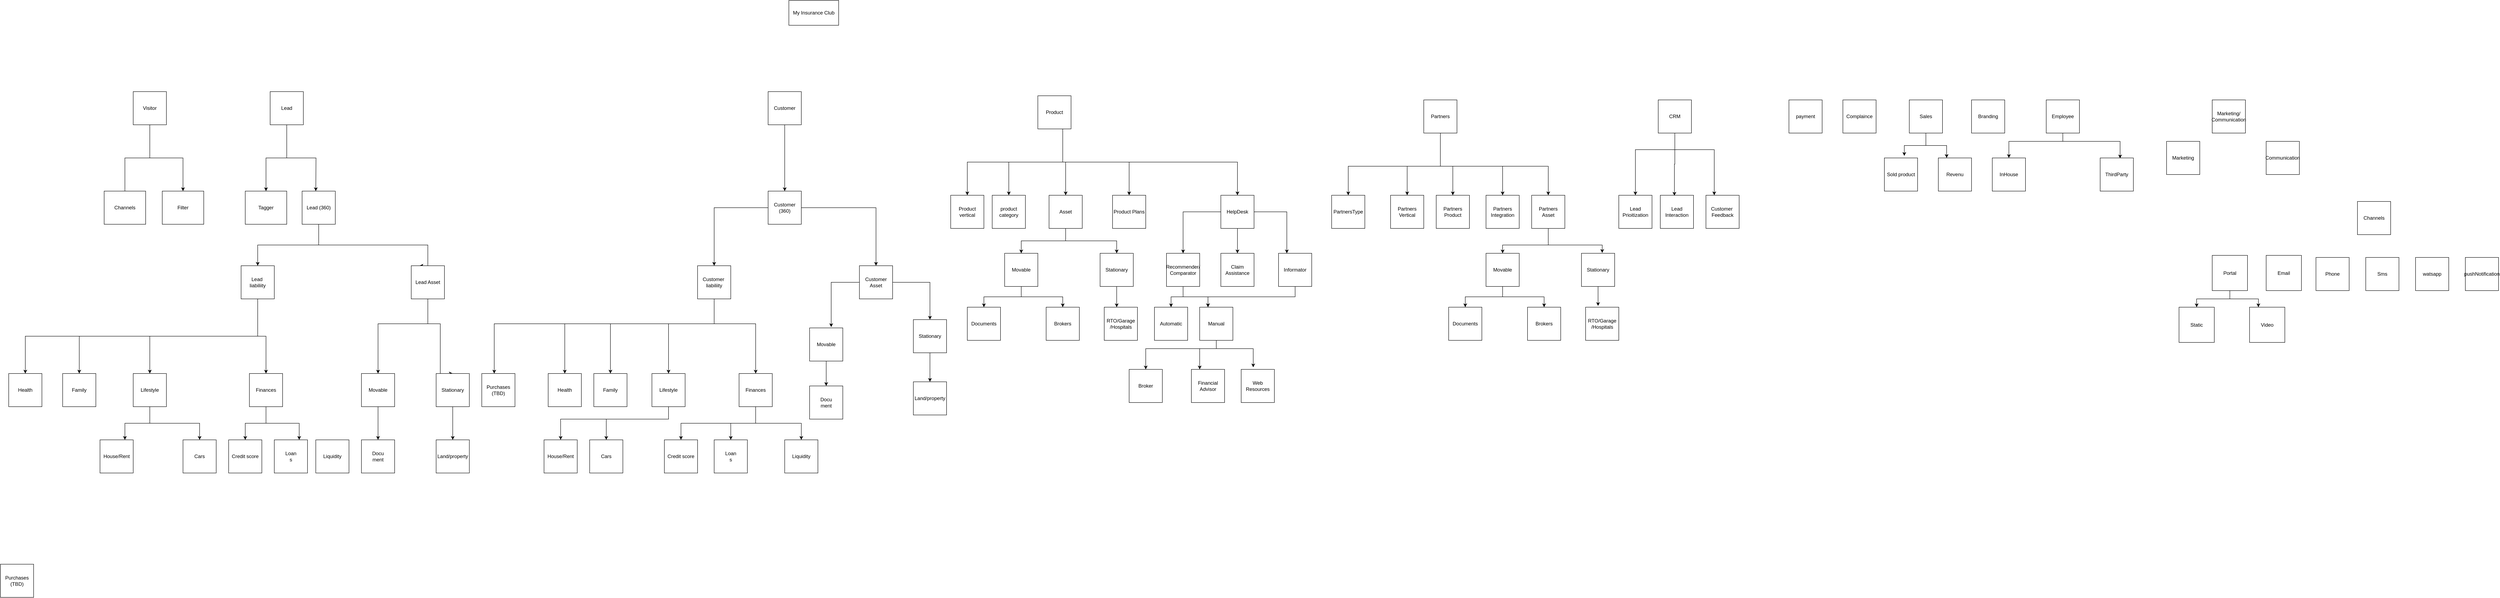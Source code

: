 <mxfile version="14.9.2" type="github">
  <diagram id="mZdlwU7jlDLjAiMPSqdT" name="Page-1">
    <mxGraphModel dx="2840" dy="614" grid="1" gridSize="10" guides="1" tooltips="1" connect="1" arrows="1" fold="1" page="1" pageScale="1" pageWidth="827" pageHeight="1169" math="0" shadow="0">
      <root>
        <mxCell id="0" />
        <mxCell id="1" parent="0" />
        <mxCell id="q9cqNyUcdMTlX4wkFxrB-41" style="edgeStyle=orthogonalEdgeStyle;rounded=0;orthogonalLoop=1;jettySize=auto;html=1;" edge="1" parent="1">
          <mxGeometry relative="1" as="geometry">
            <mxPoint x="-780" y="390" as="sourcePoint" />
            <mxPoint x="-840" y="500" as="targetPoint" />
            <Array as="points">
              <mxPoint x="-780" y="400" />
              <mxPoint x="-840" y="400" />
            </Array>
          </mxGeometry>
        </mxCell>
        <mxCell id="q9cqNyUcdMTlX4wkFxrB-42" style="edgeStyle=orthogonalEdgeStyle;rounded=0;orthogonalLoop=1;jettySize=auto;html=1;exitX=0.5;exitY=1;exitDx=0;exitDy=0;" edge="1" parent="1" source="q9cqNyUcdMTlX4wkFxrB-11" target="q9cqNyUcdMTlX4wkFxrB-38">
          <mxGeometry relative="1" as="geometry" />
        </mxCell>
        <mxCell id="q9cqNyUcdMTlX4wkFxrB-11" value="Visitor" style="rounded=0;whiteSpace=wrap;html=1;" vertex="1" parent="1">
          <mxGeometry x="-820" y="240" width="80" height="80" as="geometry" />
        </mxCell>
        <mxCell id="q9cqNyUcdMTlX4wkFxrB-70" style="edgeStyle=orthogonalEdgeStyle;rounded=0;orthogonalLoop=1;jettySize=auto;html=1;exitX=0.5;exitY=1;exitDx=0;exitDy=0;" edge="1" parent="1" source="q9cqNyUcdMTlX4wkFxrB-13" target="q9cqNyUcdMTlX4wkFxrB-49">
          <mxGeometry relative="1" as="geometry" />
        </mxCell>
        <mxCell id="q9cqNyUcdMTlX4wkFxrB-13" value="Customer" style="whiteSpace=wrap;html=1;aspect=fixed;" vertex="1" parent="1">
          <mxGeometry x="710" y="240" width="80" height="80" as="geometry" />
        </mxCell>
        <mxCell id="q9cqNyUcdMTlX4wkFxrB-14" value="My Insurance Club" style="rounded=0;whiteSpace=wrap;html=1;" vertex="1" parent="1">
          <mxGeometry x="760" y="20" width="120" height="60" as="geometry" />
        </mxCell>
        <mxCell id="q9cqNyUcdMTlX4wkFxrB-62" style="edgeStyle=orthogonalEdgeStyle;rounded=0;orthogonalLoop=1;jettySize=auto;html=1;exitX=0.75;exitY=1;exitDx=0;exitDy=0;" edge="1" parent="1" source="q9cqNyUcdMTlX4wkFxrB-16" target="q9cqNyUcdMTlX4wkFxrB-53">
          <mxGeometry relative="1" as="geometry" />
        </mxCell>
        <mxCell id="q9cqNyUcdMTlX4wkFxrB-63" style="edgeStyle=orthogonalEdgeStyle;rounded=0;orthogonalLoop=1;jettySize=auto;html=1;exitX=0.75;exitY=1;exitDx=0;exitDy=0;" edge="1" parent="1" source="q9cqNyUcdMTlX4wkFxrB-16" target="q9cqNyUcdMTlX4wkFxrB-54">
          <mxGeometry relative="1" as="geometry" />
        </mxCell>
        <mxCell id="q9cqNyUcdMTlX4wkFxrB-64" style="edgeStyle=orthogonalEdgeStyle;rounded=0;orthogonalLoop=1;jettySize=auto;html=1;exitX=0.75;exitY=1;exitDx=0;exitDy=0;" edge="1" parent="1" source="q9cqNyUcdMTlX4wkFxrB-16" target="q9cqNyUcdMTlX4wkFxrB-55">
          <mxGeometry relative="1" as="geometry">
            <Array as="points">
              <mxPoint x="1420" y="410" />
              <mxPoint x="1427" y="410" />
            </Array>
          </mxGeometry>
        </mxCell>
        <mxCell id="q9cqNyUcdMTlX4wkFxrB-65" style="edgeStyle=orthogonalEdgeStyle;rounded=0;orthogonalLoop=1;jettySize=auto;html=1;exitX=0.75;exitY=1;exitDx=0;exitDy=0;" edge="1" parent="1" source="q9cqNyUcdMTlX4wkFxrB-16" target="q9cqNyUcdMTlX4wkFxrB-61">
          <mxGeometry relative="1" as="geometry">
            <Array as="points">
              <mxPoint x="1420" y="410" />
              <mxPoint x="1580" y="410" />
            </Array>
          </mxGeometry>
        </mxCell>
        <mxCell id="q9cqNyUcdMTlX4wkFxrB-92" style="edgeStyle=orthogonalEdgeStyle;rounded=0;orthogonalLoop=1;jettySize=auto;html=1;" edge="1" parent="1" source="q9cqNyUcdMTlX4wkFxrB-16" target="q9cqNyUcdMTlX4wkFxrB-75">
          <mxGeometry relative="1" as="geometry">
            <Array as="points">
              <mxPoint x="1420" y="410" />
              <mxPoint x="1841" y="410" />
            </Array>
          </mxGeometry>
        </mxCell>
        <mxCell id="q9cqNyUcdMTlX4wkFxrB-16" value="Product" style="whiteSpace=wrap;html=1;aspect=fixed;" vertex="1" parent="1">
          <mxGeometry x="1360" y="250" width="80" height="80" as="geometry" />
        </mxCell>
        <mxCell id="q9cqNyUcdMTlX4wkFxrB-199" style="edgeStyle=orthogonalEdgeStyle;rounded=0;orthogonalLoop=1;jettySize=auto;html=1;" edge="1" parent="1" source="q9cqNyUcdMTlX4wkFxrB-17" target="q9cqNyUcdMTlX4wkFxrB-178">
          <mxGeometry relative="1" as="geometry">
            <Array as="points">
              <mxPoint x="2330" y="420" />
              <mxPoint x="2108" y="420" />
            </Array>
          </mxGeometry>
        </mxCell>
        <mxCell id="q9cqNyUcdMTlX4wkFxrB-200" style="edgeStyle=orthogonalEdgeStyle;rounded=0;orthogonalLoop=1;jettySize=auto;html=1;entryX=0.5;entryY=0;entryDx=0;entryDy=0;" edge="1" parent="1" source="q9cqNyUcdMTlX4wkFxrB-17" target="q9cqNyUcdMTlX4wkFxrB-179">
          <mxGeometry relative="1" as="geometry">
            <Array as="points">
              <mxPoint x="2330" y="420" />
              <mxPoint x="2250" y="420" />
            </Array>
          </mxGeometry>
        </mxCell>
        <mxCell id="q9cqNyUcdMTlX4wkFxrB-201" style="edgeStyle=orthogonalEdgeStyle;rounded=0;orthogonalLoop=1;jettySize=auto;html=1;" edge="1" parent="1" source="q9cqNyUcdMTlX4wkFxrB-17" target="q9cqNyUcdMTlX4wkFxrB-180">
          <mxGeometry relative="1" as="geometry">
            <Array as="points">
              <mxPoint x="2330" y="420" />
              <mxPoint x="2360" y="420" />
            </Array>
          </mxGeometry>
        </mxCell>
        <mxCell id="q9cqNyUcdMTlX4wkFxrB-202" style="edgeStyle=orthogonalEdgeStyle;rounded=0;orthogonalLoop=1;jettySize=auto;html=1;" edge="1" parent="1" source="q9cqNyUcdMTlX4wkFxrB-17" target="q9cqNyUcdMTlX4wkFxrB-181">
          <mxGeometry relative="1" as="geometry">
            <Array as="points">
              <mxPoint x="2330" y="420" />
              <mxPoint x="2480" y="420" />
            </Array>
          </mxGeometry>
        </mxCell>
        <mxCell id="q9cqNyUcdMTlX4wkFxrB-203" style="edgeStyle=orthogonalEdgeStyle;rounded=0;orthogonalLoop=1;jettySize=auto;html=1;" edge="1" parent="1" source="q9cqNyUcdMTlX4wkFxrB-17" target="q9cqNyUcdMTlX4wkFxrB-182">
          <mxGeometry relative="1" as="geometry">
            <Array as="points">
              <mxPoint x="2330" y="420" />
              <mxPoint x="2590" y="420" />
            </Array>
          </mxGeometry>
        </mxCell>
        <mxCell id="q9cqNyUcdMTlX4wkFxrB-17" value="Partners" style="whiteSpace=wrap;html=1;aspect=fixed;" vertex="1" parent="1">
          <mxGeometry x="2290" y="260" width="80" height="80" as="geometry" />
        </mxCell>
        <mxCell id="q9cqNyUcdMTlX4wkFxrB-68" style="edgeStyle=orthogonalEdgeStyle;rounded=0;orthogonalLoop=1;jettySize=auto;html=1;exitX=0.5;exitY=1;exitDx=0;exitDy=0;entryX=0.5;entryY=0;entryDx=0;entryDy=0;" edge="1" parent="1" source="q9cqNyUcdMTlX4wkFxrB-18" target="q9cqNyUcdMTlX4wkFxrB-43">
          <mxGeometry relative="1" as="geometry" />
        </mxCell>
        <mxCell id="q9cqNyUcdMTlX4wkFxrB-69" style="edgeStyle=orthogonalEdgeStyle;rounded=0;orthogonalLoop=1;jettySize=auto;html=1;exitX=0.5;exitY=1;exitDx=0;exitDy=0;" edge="1" parent="1" source="q9cqNyUcdMTlX4wkFxrB-18">
          <mxGeometry relative="1" as="geometry">
            <mxPoint x="-380" y="480" as="targetPoint" />
          </mxGeometry>
        </mxCell>
        <mxCell id="q9cqNyUcdMTlX4wkFxrB-18" value="Lead" style="whiteSpace=wrap;html=1;aspect=fixed;" vertex="1" parent="1">
          <mxGeometry x="-490" y="240" width="80" height="80" as="geometry" />
        </mxCell>
        <mxCell id="q9cqNyUcdMTlX4wkFxrB-208" style="edgeStyle=orthogonalEdgeStyle;rounded=0;orthogonalLoop=1;jettySize=auto;html=1;" edge="1" parent="1" source="q9cqNyUcdMTlX4wkFxrB-30" target="q9cqNyUcdMTlX4wkFxrB-205">
          <mxGeometry relative="1" as="geometry">
            <Array as="points">
              <mxPoint x="2895" y="380" />
              <mxPoint x="2800" y="380" />
            </Array>
          </mxGeometry>
        </mxCell>
        <mxCell id="q9cqNyUcdMTlX4wkFxrB-210" style="edgeStyle=orthogonalEdgeStyle;rounded=0;orthogonalLoop=1;jettySize=auto;html=1;exitX=0.5;exitY=1;exitDx=0;exitDy=0;entryX=0.425;entryY=0.013;entryDx=0;entryDy=0;entryPerimeter=0;" edge="1" parent="1" source="q9cqNyUcdMTlX4wkFxrB-30" target="q9cqNyUcdMTlX4wkFxrB-206">
          <mxGeometry relative="1" as="geometry" />
        </mxCell>
        <mxCell id="q9cqNyUcdMTlX4wkFxrB-211" style="edgeStyle=orthogonalEdgeStyle;rounded=0;orthogonalLoop=1;jettySize=auto;html=1;entryX=0.25;entryY=0;entryDx=0;entryDy=0;" edge="1" parent="1" source="q9cqNyUcdMTlX4wkFxrB-30" target="q9cqNyUcdMTlX4wkFxrB-207">
          <mxGeometry relative="1" as="geometry">
            <Array as="points">
              <mxPoint x="2895" y="380" />
              <mxPoint x="2990" y="380" />
            </Array>
          </mxGeometry>
        </mxCell>
        <mxCell id="q9cqNyUcdMTlX4wkFxrB-30" value="CRM" style="whiteSpace=wrap;html=1;aspect=fixed;" vertex="1" parent="1">
          <mxGeometry x="2855" y="260" width="80" height="80" as="geometry" />
        </mxCell>
        <mxCell id="q9cqNyUcdMTlX4wkFxrB-34" value="payment" style="whiteSpace=wrap;html=1;aspect=fixed;" vertex="1" parent="1">
          <mxGeometry x="3170" y="260" width="80" height="80" as="geometry" />
        </mxCell>
        <mxCell id="q9cqNyUcdMTlX4wkFxrB-36" value="Channels" style="rounded=0;whiteSpace=wrap;html=1;" vertex="1" parent="1">
          <mxGeometry x="-890" y="480" width="100" height="80" as="geometry" />
        </mxCell>
        <mxCell id="q9cqNyUcdMTlX4wkFxrB-38" value="Filter" style="rounded=0;whiteSpace=wrap;html=1;" vertex="1" parent="1">
          <mxGeometry x="-750" y="480" width="100" height="80" as="geometry" />
        </mxCell>
        <mxCell id="q9cqNyUcdMTlX4wkFxrB-43" value="Tagger" style="rounded=0;whiteSpace=wrap;html=1;" vertex="1" parent="1">
          <mxGeometry x="-550" y="480" width="100" height="80" as="geometry" />
        </mxCell>
        <mxCell id="q9cqNyUcdMTlX4wkFxrB-97" style="edgeStyle=orthogonalEdgeStyle;rounded=0;orthogonalLoop=1;jettySize=auto;html=1;" edge="1" parent="1" source="q9cqNyUcdMTlX4wkFxrB-49" target="q9cqNyUcdMTlX4wkFxrB-94">
          <mxGeometry relative="1" as="geometry" />
        </mxCell>
        <mxCell id="q9cqNyUcdMTlX4wkFxrB-125" style="edgeStyle=orthogonalEdgeStyle;rounded=0;orthogonalLoop=1;jettySize=auto;html=1;" edge="1" parent="1" source="q9cqNyUcdMTlX4wkFxrB-49" target="q9cqNyUcdMTlX4wkFxrB-95">
          <mxGeometry relative="1" as="geometry" />
        </mxCell>
        <mxCell id="q9cqNyUcdMTlX4wkFxrB-49" value="Customer (360)" style="whiteSpace=wrap;html=1;aspect=fixed;" vertex="1" parent="1">
          <mxGeometry x="710" y="480" width="80" height="80" as="geometry" />
        </mxCell>
        <mxCell id="q9cqNyUcdMTlX4wkFxrB-219" style="edgeStyle=orthogonalEdgeStyle;rounded=0;orthogonalLoop=1;jettySize=auto;html=1;entryX=0.6;entryY=-0.062;entryDx=0;entryDy=0;entryPerimeter=0;" edge="1" parent="1" source="q9cqNyUcdMTlX4wkFxrB-52" target="q9cqNyUcdMTlX4wkFxrB-217">
          <mxGeometry relative="1" as="geometry" />
        </mxCell>
        <mxCell id="q9cqNyUcdMTlX4wkFxrB-220" style="edgeStyle=orthogonalEdgeStyle;rounded=0;orthogonalLoop=1;jettySize=auto;html=1;entryX=0.25;entryY=0;entryDx=0;entryDy=0;" edge="1" parent="1" source="q9cqNyUcdMTlX4wkFxrB-52" target="q9cqNyUcdMTlX4wkFxrB-218">
          <mxGeometry relative="1" as="geometry" />
        </mxCell>
        <mxCell id="q9cqNyUcdMTlX4wkFxrB-52" value="Sales" style="whiteSpace=wrap;html=1;aspect=fixed;" vertex="1" parent="1">
          <mxGeometry x="3460" y="260" width="80" height="80" as="geometry" />
        </mxCell>
        <mxCell id="q9cqNyUcdMTlX4wkFxrB-53" value="Product vertical" style="whiteSpace=wrap;html=1;aspect=fixed;" vertex="1" parent="1">
          <mxGeometry x="1150" y="490" width="80" height="80" as="geometry" />
        </mxCell>
        <mxCell id="q9cqNyUcdMTlX4wkFxrB-54" value="product category" style="whiteSpace=wrap;html=1;aspect=fixed;" vertex="1" parent="1">
          <mxGeometry x="1250" y="490" width="80" height="80" as="geometry" />
        </mxCell>
        <mxCell id="q9cqNyUcdMTlX4wkFxrB-66" style="edgeStyle=orthogonalEdgeStyle;rounded=0;orthogonalLoop=1;jettySize=auto;html=1;exitX=0.5;exitY=1;exitDx=0;exitDy=0;" edge="1" parent="1" source="q9cqNyUcdMTlX4wkFxrB-55" target="q9cqNyUcdMTlX4wkFxrB-56">
          <mxGeometry relative="1" as="geometry" />
        </mxCell>
        <mxCell id="q9cqNyUcdMTlX4wkFxrB-67" style="edgeStyle=orthogonalEdgeStyle;rounded=0;orthogonalLoop=1;jettySize=auto;html=1;exitX=0.5;exitY=1;exitDx=0;exitDy=0;entryX=0.5;entryY=0;entryDx=0;entryDy=0;" edge="1" parent="1" source="q9cqNyUcdMTlX4wkFxrB-55" target="q9cqNyUcdMTlX4wkFxrB-57">
          <mxGeometry relative="1" as="geometry" />
        </mxCell>
        <mxCell id="q9cqNyUcdMTlX4wkFxrB-55" value="Asset" style="whiteSpace=wrap;html=1;aspect=fixed;" vertex="1" parent="1">
          <mxGeometry x="1387" y="490" width="80" height="80" as="geometry" />
        </mxCell>
        <mxCell id="q9cqNyUcdMTlX4wkFxrB-71" style="edgeStyle=orthogonalEdgeStyle;rounded=0;orthogonalLoop=1;jettySize=auto;html=1;exitX=0.5;exitY=1;exitDx=0;exitDy=0;entryX=0.5;entryY=0;entryDx=0;entryDy=0;" edge="1" parent="1" source="q9cqNyUcdMTlX4wkFxrB-56" target="q9cqNyUcdMTlX4wkFxrB-58">
          <mxGeometry relative="1" as="geometry" />
        </mxCell>
        <mxCell id="q9cqNyUcdMTlX4wkFxrB-72" style="edgeStyle=orthogonalEdgeStyle;rounded=0;orthogonalLoop=1;jettySize=auto;html=1;exitX=0.5;exitY=1;exitDx=0;exitDy=0;entryX=0.5;entryY=0;entryDx=0;entryDy=0;" edge="1" parent="1" source="q9cqNyUcdMTlX4wkFxrB-56" target="q9cqNyUcdMTlX4wkFxrB-59">
          <mxGeometry relative="1" as="geometry" />
        </mxCell>
        <mxCell id="q9cqNyUcdMTlX4wkFxrB-56" value="Movable" style="whiteSpace=wrap;html=1;aspect=fixed;" vertex="1" parent="1">
          <mxGeometry x="1280" y="630" width="80" height="80" as="geometry" />
        </mxCell>
        <mxCell id="q9cqNyUcdMTlX4wkFxrB-74" style="edgeStyle=orthogonalEdgeStyle;rounded=0;orthogonalLoop=1;jettySize=auto;html=1;exitX=0.5;exitY=1;exitDx=0;exitDy=0;entryX=0.375;entryY=0;entryDx=0;entryDy=0;entryPerimeter=0;" edge="1" parent="1" source="q9cqNyUcdMTlX4wkFxrB-57" target="q9cqNyUcdMTlX4wkFxrB-60">
          <mxGeometry relative="1" as="geometry" />
        </mxCell>
        <mxCell id="q9cqNyUcdMTlX4wkFxrB-57" value="Stationary" style="whiteSpace=wrap;html=1;aspect=fixed;" vertex="1" parent="1">
          <mxGeometry x="1510" y="630" width="80" height="80" as="geometry" />
        </mxCell>
        <mxCell id="q9cqNyUcdMTlX4wkFxrB-58" value="Documents" style="whiteSpace=wrap;html=1;aspect=fixed;" vertex="1" parent="1">
          <mxGeometry x="1190" y="760" width="80" height="80" as="geometry" />
        </mxCell>
        <mxCell id="q9cqNyUcdMTlX4wkFxrB-59" value="Brokers" style="whiteSpace=wrap;html=1;aspect=fixed;" vertex="1" parent="1">
          <mxGeometry x="1380" y="760" width="80" height="80" as="geometry" />
        </mxCell>
        <mxCell id="q9cqNyUcdMTlX4wkFxrB-60" value="RTO/Garage&lt;br&gt;/Hospitals" style="whiteSpace=wrap;html=1;aspect=fixed;" vertex="1" parent="1">
          <mxGeometry x="1520" y="760" width="80" height="80" as="geometry" />
        </mxCell>
        <mxCell id="q9cqNyUcdMTlX4wkFxrB-61" value="Product Plans" style="whiteSpace=wrap;html=1;aspect=fixed;" vertex="1" parent="1">
          <mxGeometry x="1540" y="490" width="80" height="80" as="geometry" />
        </mxCell>
        <mxCell id="q9cqNyUcdMTlX4wkFxrB-89" style="edgeStyle=orthogonalEdgeStyle;rounded=0;orthogonalLoop=1;jettySize=auto;html=1;" edge="1" parent="1" source="q9cqNyUcdMTlX4wkFxrB-75" target="q9cqNyUcdMTlX4wkFxrB-77">
          <mxGeometry relative="1" as="geometry" />
        </mxCell>
        <mxCell id="q9cqNyUcdMTlX4wkFxrB-90" style="edgeStyle=orthogonalEdgeStyle;rounded=0;orthogonalLoop=1;jettySize=auto;html=1;entryX=0.5;entryY=0;entryDx=0;entryDy=0;" edge="1" parent="1" source="q9cqNyUcdMTlX4wkFxrB-75" target="q9cqNyUcdMTlX4wkFxrB-76">
          <mxGeometry relative="1" as="geometry" />
        </mxCell>
        <mxCell id="q9cqNyUcdMTlX4wkFxrB-91" style="edgeStyle=orthogonalEdgeStyle;rounded=0;orthogonalLoop=1;jettySize=auto;html=1;entryX=0.25;entryY=0;entryDx=0;entryDy=0;" edge="1" parent="1" source="q9cqNyUcdMTlX4wkFxrB-75" target="q9cqNyUcdMTlX4wkFxrB-80">
          <mxGeometry relative="1" as="geometry" />
        </mxCell>
        <mxCell id="q9cqNyUcdMTlX4wkFxrB-75" value="HelpDesk" style="whiteSpace=wrap;html=1;aspect=fixed;" vertex="1" parent="1">
          <mxGeometry x="1801" y="490" width="80" height="80" as="geometry" />
        </mxCell>
        <mxCell id="q9cqNyUcdMTlX4wkFxrB-81" style="edgeStyle=orthogonalEdgeStyle;rounded=0;orthogonalLoop=1;jettySize=auto;html=1;exitX=0.5;exitY=1;exitDx=0;exitDy=0;entryX=0.5;entryY=0;entryDx=0;entryDy=0;" edge="1" parent="1" source="q9cqNyUcdMTlX4wkFxrB-76" target="q9cqNyUcdMTlX4wkFxrB-78">
          <mxGeometry relative="1" as="geometry" />
        </mxCell>
        <mxCell id="q9cqNyUcdMTlX4wkFxrB-82" style="edgeStyle=orthogonalEdgeStyle;rounded=0;orthogonalLoop=1;jettySize=auto;html=1;exitX=0.5;exitY=1;exitDx=0;exitDy=0;entryX=0.25;entryY=0;entryDx=0;entryDy=0;" edge="1" parent="1" source="q9cqNyUcdMTlX4wkFxrB-76" target="q9cqNyUcdMTlX4wkFxrB-79">
          <mxGeometry relative="1" as="geometry" />
        </mxCell>
        <mxCell id="q9cqNyUcdMTlX4wkFxrB-76" value="Recommender/&lt;br&gt;Comparator" style="whiteSpace=wrap;html=1;aspect=fixed;" vertex="1" parent="1">
          <mxGeometry x="1670" y="630" width="80" height="80" as="geometry" />
        </mxCell>
        <mxCell id="q9cqNyUcdMTlX4wkFxrB-77" value="Claim Assistance" style="whiteSpace=wrap;html=1;aspect=fixed;" vertex="1" parent="1">
          <mxGeometry x="1801" y="630" width="80" height="80" as="geometry" />
        </mxCell>
        <mxCell id="q9cqNyUcdMTlX4wkFxrB-78" value="Automatic" style="whiteSpace=wrap;html=1;aspect=fixed;" vertex="1" parent="1">
          <mxGeometry x="1641" y="760" width="80" height="80" as="geometry" />
        </mxCell>
        <mxCell id="q9cqNyUcdMTlX4wkFxrB-86" style="edgeStyle=orthogonalEdgeStyle;rounded=0;orthogonalLoop=1;jettySize=auto;html=1;exitX=0.5;exitY=1;exitDx=0;exitDy=0;entryX=0.5;entryY=0;entryDx=0;entryDy=0;" edge="1" parent="1" source="q9cqNyUcdMTlX4wkFxrB-79" target="q9cqNyUcdMTlX4wkFxrB-83">
          <mxGeometry relative="1" as="geometry">
            <Array as="points">
              <mxPoint x="1790" y="860" />
              <mxPoint x="1620" y="860" />
            </Array>
          </mxGeometry>
        </mxCell>
        <mxCell id="q9cqNyUcdMTlX4wkFxrB-87" style="edgeStyle=orthogonalEdgeStyle;rounded=0;orthogonalLoop=1;jettySize=auto;html=1;exitX=0.5;exitY=1;exitDx=0;exitDy=0;entryX=0.25;entryY=0;entryDx=0;entryDy=0;" edge="1" parent="1" source="q9cqNyUcdMTlX4wkFxrB-79" target="q9cqNyUcdMTlX4wkFxrB-84">
          <mxGeometry relative="1" as="geometry">
            <Array as="points">
              <mxPoint x="1790" y="860" />
              <mxPoint x="1750" y="860" />
            </Array>
          </mxGeometry>
        </mxCell>
        <mxCell id="q9cqNyUcdMTlX4wkFxrB-93" style="edgeStyle=orthogonalEdgeStyle;rounded=0;orthogonalLoop=1;jettySize=auto;html=1;entryX=0.363;entryY=-0.062;entryDx=0;entryDy=0;entryPerimeter=0;" edge="1" parent="1" source="q9cqNyUcdMTlX4wkFxrB-79" target="q9cqNyUcdMTlX4wkFxrB-85">
          <mxGeometry relative="1" as="geometry">
            <Array as="points">
              <mxPoint x="1790" y="860" />
              <mxPoint x="1879" y="860" />
            </Array>
          </mxGeometry>
        </mxCell>
        <mxCell id="q9cqNyUcdMTlX4wkFxrB-79" value="Manual" style="whiteSpace=wrap;html=1;aspect=fixed;" vertex="1" parent="1">
          <mxGeometry x="1750" y="760" width="80" height="80" as="geometry" />
        </mxCell>
        <mxCell id="q9cqNyUcdMTlX4wkFxrB-88" style="edgeStyle=orthogonalEdgeStyle;rounded=0;orthogonalLoop=1;jettySize=auto;html=1;exitX=0.5;exitY=1;exitDx=0;exitDy=0;entryX=0.25;entryY=0;entryDx=0;entryDy=0;" edge="1" parent="1" source="q9cqNyUcdMTlX4wkFxrB-80" target="q9cqNyUcdMTlX4wkFxrB-79">
          <mxGeometry relative="1" as="geometry" />
        </mxCell>
        <mxCell id="q9cqNyUcdMTlX4wkFxrB-80" value="Informator" style="whiteSpace=wrap;html=1;aspect=fixed;" vertex="1" parent="1">
          <mxGeometry x="1940" y="630" width="80" height="80" as="geometry" />
        </mxCell>
        <mxCell id="q9cqNyUcdMTlX4wkFxrB-83" value="Broker" style="whiteSpace=wrap;html=1;aspect=fixed;" vertex="1" parent="1">
          <mxGeometry x="1580" y="910" width="80" height="80" as="geometry" />
        </mxCell>
        <mxCell id="q9cqNyUcdMTlX4wkFxrB-84" value="Financial Advisor" style="whiteSpace=wrap;html=1;aspect=fixed;" vertex="1" parent="1">
          <mxGeometry x="1730" y="910" width="80" height="80" as="geometry" />
        </mxCell>
        <mxCell id="q9cqNyUcdMTlX4wkFxrB-85" value="Web Resources" style="whiteSpace=wrap;html=1;aspect=fixed;" vertex="1" parent="1">
          <mxGeometry x="1850" y="910" width="80" height="80" as="geometry" />
        </mxCell>
        <mxCell id="q9cqNyUcdMTlX4wkFxrB-110" style="edgeStyle=orthogonalEdgeStyle;rounded=0;orthogonalLoop=1;jettySize=auto;html=1;" edge="1" parent="1" source="q9cqNyUcdMTlX4wkFxrB-94" target="q9cqNyUcdMTlX4wkFxrB-109">
          <mxGeometry relative="1" as="geometry">
            <Array as="points">
              <mxPoint x="580" y="800" />
              <mxPoint x="220" y="800" />
              <mxPoint x="220" y="960" />
            </Array>
          </mxGeometry>
        </mxCell>
        <mxCell id="q9cqNyUcdMTlX4wkFxrB-111" style="edgeStyle=orthogonalEdgeStyle;rounded=0;orthogonalLoop=1;jettySize=auto;html=1;entryX=0.5;entryY=0;entryDx=0;entryDy=0;" edge="1" parent="1" source="q9cqNyUcdMTlX4wkFxrB-94" target="q9cqNyUcdMTlX4wkFxrB-105">
          <mxGeometry relative="1" as="geometry">
            <Array as="points">
              <mxPoint x="580" y="800" />
              <mxPoint x="330" y="800" />
            </Array>
          </mxGeometry>
        </mxCell>
        <mxCell id="q9cqNyUcdMTlX4wkFxrB-112" style="edgeStyle=orthogonalEdgeStyle;rounded=0;orthogonalLoop=1;jettySize=auto;html=1;entryX=0.5;entryY=0;entryDx=0;entryDy=0;" edge="1" parent="1" source="q9cqNyUcdMTlX4wkFxrB-94" target="q9cqNyUcdMTlX4wkFxrB-107">
          <mxGeometry relative="1" as="geometry">
            <Array as="points">
              <mxPoint x="580" y="800" />
              <mxPoint x="470" y="800" />
              <mxPoint x="470" y="920" />
            </Array>
          </mxGeometry>
        </mxCell>
        <mxCell id="q9cqNyUcdMTlX4wkFxrB-113" style="edgeStyle=orthogonalEdgeStyle;rounded=0;orthogonalLoop=1;jettySize=auto;html=1;" edge="1" parent="1" source="q9cqNyUcdMTlX4wkFxrB-94" target="q9cqNyUcdMTlX4wkFxrB-108">
          <mxGeometry relative="1" as="geometry">
            <Array as="points">
              <mxPoint x="580" y="800" />
              <mxPoint x="680" y="800" />
            </Array>
          </mxGeometry>
        </mxCell>
        <mxCell id="q9cqNyUcdMTlX4wkFxrB-126" style="edgeStyle=orthogonalEdgeStyle;rounded=0;orthogonalLoop=1;jettySize=auto;html=1;" edge="1" parent="1" source="q9cqNyUcdMTlX4wkFxrB-94" target="q9cqNyUcdMTlX4wkFxrB-124">
          <mxGeometry relative="1" as="geometry">
            <Array as="points">
              <mxPoint x="580" y="800" />
              <mxPoint x="50" y="800" />
            </Array>
          </mxGeometry>
        </mxCell>
        <mxCell id="q9cqNyUcdMTlX4wkFxrB-94" value="Customer&amp;nbsp;&lt;br&gt;liabiliity" style="whiteSpace=wrap;html=1;aspect=fixed;" vertex="1" parent="1">
          <mxGeometry x="540" y="660" width="80" height="80" as="geometry" />
        </mxCell>
        <mxCell id="q9cqNyUcdMTlX4wkFxrB-114" style="edgeStyle=orthogonalEdgeStyle;rounded=0;orthogonalLoop=1;jettySize=auto;html=1;entryX=0.65;entryY=-0.025;entryDx=0;entryDy=0;entryPerimeter=0;" edge="1" parent="1" source="q9cqNyUcdMTlX4wkFxrB-95" target="q9cqNyUcdMTlX4wkFxrB-99">
          <mxGeometry relative="1" as="geometry" />
        </mxCell>
        <mxCell id="q9cqNyUcdMTlX4wkFxrB-115" style="edgeStyle=orthogonalEdgeStyle;rounded=0;orthogonalLoop=1;jettySize=auto;html=1;entryX=0.5;entryY=0;entryDx=0;entryDy=0;" edge="1" parent="1" source="q9cqNyUcdMTlX4wkFxrB-95" target="q9cqNyUcdMTlX4wkFxrB-100">
          <mxGeometry relative="1" as="geometry" />
        </mxCell>
        <mxCell id="q9cqNyUcdMTlX4wkFxrB-95" value="Customer Asset" style="whiteSpace=wrap;html=1;aspect=fixed;" vertex="1" parent="1">
          <mxGeometry x="930" y="660" width="80" height="80" as="geometry" />
        </mxCell>
        <mxCell id="q9cqNyUcdMTlX4wkFxrB-116" style="edgeStyle=orthogonalEdgeStyle;rounded=0;orthogonalLoop=1;jettySize=auto;html=1;entryX=0.5;entryY=0;entryDx=0;entryDy=0;" edge="1" parent="1" source="q9cqNyUcdMTlX4wkFxrB-99" target="q9cqNyUcdMTlX4wkFxrB-104">
          <mxGeometry relative="1" as="geometry" />
        </mxCell>
        <mxCell id="q9cqNyUcdMTlX4wkFxrB-99" value="Movable" style="whiteSpace=wrap;html=1;aspect=fixed;" vertex="1" parent="1">
          <mxGeometry x="810" y="810" width="80" height="80" as="geometry" />
        </mxCell>
        <mxCell id="q9cqNyUcdMTlX4wkFxrB-117" style="edgeStyle=orthogonalEdgeStyle;rounded=0;orthogonalLoop=1;jettySize=auto;html=1;entryX=0.5;entryY=0;entryDx=0;entryDy=0;" edge="1" parent="1" source="q9cqNyUcdMTlX4wkFxrB-100" target="q9cqNyUcdMTlX4wkFxrB-101">
          <mxGeometry relative="1" as="geometry" />
        </mxCell>
        <mxCell id="q9cqNyUcdMTlX4wkFxrB-100" value="Stationary" style="whiteSpace=wrap;html=1;aspect=fixed;" vertex="1" parent="1">
          <mxGeometry x="1060" y="790" width="80" height="80" as="geometry" />
        </mxCell>
        <mxCell id="q9cqNyUcdMTlX4wkFxrB-101" value="Land/property" style="whiteSpace=wrap;html=1;aspect=fixed;" vertex="1" parent="1">
          <mxGeometry x="1060" y="940" width="80" height="80" as="geometry" />
        </mxCell>
        <mxCell id="q9cqNyUcdMTlX4wkFxrB-102" value="Branding" style="whiteSpace=wrap;html=1;aspect=fixed;" vertex="1" parent="1">
          <mxGeometry x="3610" y="260" width="80" height="80" as="geometry" />
        </mxCell>
        <mxCell id="q9cqNyUcdMTlX4wkFxrB-104" value="Docu&lt;span style=&quot;color: rgba(0 , 0 , 0 , 0) ; font-family: monospace ; font-size: 0px&quot;&gt;%3CmxGraphModel%3E%3Croot%3E%3CmxCell%20id%3D%220%22%2F%3E%3CmxCell%20id%3D%221%22%20parent%3D%220%22%2F%3E%3CmxCell%20id%3D%222%22%20value%3D%22Movable%22%20style%3D%22whiteSpace%3Dwrap%3Bhtml%3D1%3Baspect%3Dfixed%3B%22%20vertex%3D%221%22%20parent%3D%221%22%3E%3CmxGeometry%20x%3D%22540%22%20y%3D%22800%22%20width%3D%2280%22%20height%3D%2280%22%20as%3D%22geometry%22%2F%3E%3C%2FmxCell%3E%3C%2Froot%3E%3C%2FmxGraphModel%3E&lt;/span&gt;&lt;br&gt;ment" style="whiteSpace=wrap;html=1;aspect=fixed;" vertex="1" parent="1">
          <mxGeometry x="810" y="950" width="80" height="80" as="geometry" />
        </mxCell>
        <mxCell id="q9cqNyUcdMTlX4wkFxrB-105" value="Family" style="whiteSpace=wrap;html=1;aspect=fixed;" vertex="1" parent="1">
          <mxGeometry x="290" y="920" width="80" height="80" as="geometry" />
        </mxCell>
        <mxCell id="q9cqNyUcdMTlX4wkFxrB-129" style="edgeStyle=orthogonalEdgeStyle;rounded=0;orthogonalLoop=1;jettySize=auto;html=1;" edge="1" parent="1" source="q9cqNyUcdMTlX4wkFxrB-107" target="q9cqNyUcdMTlX4wkFxrB-128">
          <mxGeometry relative="1" as="geometry">
            <Array as="points">
              <mxPoint x="470" y="1030" />
              <mxPoint x="210" y="1030" />
            </Array>
          </mxGeometry>
        </mxCell>
        <mxCell id="q9cqNyUcdMTlX4wkFxrB-130" style="edgeStyle=orthogonalEdgeStyle;rounded=0;orthogonalLoop=1;jettySize=auto;html=1;" edge="1" parent="1" source="q9cqNyUcdMTlX4wkFxrB-107" target="q9cqNyUcdMTlX4wkFxrB-127">
          <mxGeometry relative="1" as="geometry">
            <Array as="points">
              <mxPoint x="470" y="1030" />
              <mxPoint x="320" y="1030" />
            </Array>
          </mxGeometry>
        </mxCell>
        <mxCell id="q9cqNyUcdMTlX4wkFxrB-107" value="Lifestyle" style="whiteSpace=wrap;html=1;aspect=fixed;" vertex="1" parent="1">
          <mxGeometry x="430" y="920" width="80" height="80" as="geometry" />
        </mxCell>
        <mxCell id="q9cqNyUcdMTlX4wkFxrB-121" style="edgeStyle=orthogonalEdgeStyle;rounded=0;orthogonalLoop=1;jettySize=auto;html=1;" edge="1" parent="1" source="q9cqNyUcdMTlX4wkFxrB-108" target="q9cqNyUcdMTlX4wkFxrB-118">
          <mxGeometry relative="1" as="geometry">
            <Array as="points">
              <mxPoint x="680" y="1040" />
              <mxPoint x="500" y="1040" />
            </Array>
          </mxGeometry>
        </mxCell>
        <mxCell id="q9cqNyUcdMTlX4wkFxrB-122" style="edgeStyle=orthogonalEdgeStyle;rounded=0;orthogonalLoop=1;jettySize=auto;html=1;" edge="1" parent="1" source="q9cqNyUcdMTlX4wkFxrB-108" target="q9cqNyUcdMTlX4wkFxrB-119">
          <mxGeometry relative="1" as="geometry" />
        </mxCell>
        <mxCell id="q9cqNyUcdMTlX4wkFxrB-123" style="edgeStyle=orthogonalEdgeStyle;rounded=0;orthogonalLoop=1;jettySize=auto;html=1;" edge="1" parent="1" source="q9cqNyUcdMTlX4wkFxrB-108" target="q9cqNyUcdMTlX4wkFxrB-120">
          <mxGeometry relative="1" as="geometry">
            <Array as="points">
              <mxPoint x="580" y="1040" />
              <mxPoint x="730" y="1040" />
            </Array>
          </mxGeometry>
        </mxCell>
        <mxCell id="q9cqNyUcdMTlX4wkFxrB-108" value="Finances" style="whiteSpace=wrap;html=1;aspect=fixed;" vertex="1" parent="1">
          <mxGeometry x="640" y="920" width="80" height="80" as="geometry" />
        </mxCell>
        <mxCell id="q9cqNyUcdMTlX4wkFxrB-109" value="Health" style="whiteSpace=wrap;html=1;aspect=fixed;" vertex="1" parent="1">
          <mxGeometry x="180" y="920" width="80" height="80" as="geometry" />
        </mxCell>
        <mxCell id="q9cqNyUcdMTlX4wkFxrB-118" value="Credit score" style="whiteSpace=wrap;html=1;aspect=fixed;" vertex="1" parent="1">
          <mxGeometry x="460" y="1080" width="80" height="80" as="geometry" />
        </mxCell>
        <mxCell id="q9cqNyUcdMTlX4wkFxrB-119" value="Loan&lt;span style=&quot;color: rgba(0 , 0 , 0 , 0) ; font-family: monospace ; font-size: 0px&quot;&gt;%3CmxGraphModel%3E%3Croot%3E%3CmxCell%20id%3D%220%22%2F%3E%3CmxCell%20id%3D%221%22%20parent%3D%220%22%2F%3E%3CmxCell%20id%3D%222%22%20value%3D%22Cbill%22%20style%3D%22whiteSpace%3Dwrap%3Bhtml%3D1%3Baspect%3Dfixed%3B%22%20vertex%3D%221%22%20parent%3D%221%22%3E%3CmxGeometry%20x%3D%22460%22%20y%3D%221080%22%20width%3D%2280%22%20height%3D%2280%22%20as%3D%22geometry%22%2F%3E%3C%2FmxCell%3E%3C%2Froot%3E%3C%2FmxGraphModel%3E&lt;/span&gt;&lt;br&gt;s" style="whiteSpace=wrap;html=1;aspect=fixed;" vertex="1" parent="1">
          <mxGeometry x="580" y="1080" width="80" height="80" as="geometry" />
        </mxCell>
        <mxCell id="q9cqNyUcdMTlX4wkFxrB-120" value="Liquidity" style="whiteSpace=wrap;html=1;aspect=fixed;" vertex="1" parent="1">
          <mxGeometry x="750" y="1080" width="80" height="80" as="geometry" />
        </mxCell>
        <mxCell id="q9cqNyUcdMTlX4wkFxrB-124" value="Purchases&lt;br&gt;(TBD)" style="whiteSpace=wrap;html=1;aspect=fixed;" vertex="1" parent="1">
          <mxGeometry x="20" y="920" width="80" height="80" as="geometry" />
        </mxCell>
        <mxCell id="q9cqNyUcdMTlX4wkFxrB-127" value="Cars" style="whiteSpace=wrap;html=1;aspect=fixed;" vertex="1" parent="1">
          <mxGeometry x="280" y="1080" width="80" height="80" as="geometry" />
        </mxCell>
        <mxCell id="q9cqNyUcdMTlX4wkFxrB-128" value="House/Rent" style="whiteSpace=wrap;html=1;aspect=fixed;" vertex="1" parent="1">
          <mxGeometry x="170" y="1080" width="80" height="80" as="geometry" />
        </mxCell>
        <mxCell id="q9cqNyUcdMTlX4wkFxrB-165" style="edgeStyle=orthogonalEdgeStyle;rounded=0;orthogonalLoop=1;jettySize=auto;html=1;" edge="1" parent="1" source="q9cqNyUcdMTlX4wkFxrB-134" target="q9cqNyUcdMTlX4wkFxrB-140">
          <mxGeometry relative="1" as="geometry">
            <Array as="points">
              <mxPoint x="-373" y="610" />
              <mxPoint x="-520" y="610" />
            </Array>
          </mxGeometry>
        </mxCell>
        <mxCell id="q9cqNyUcdMTlX4wkFxrB-166" style="edgeStyle=orthogonalEdgeStyle;rounded=0;orthogonalLoop=1;jettySize=auto;html=1;entryX=0.25;entryY=0;entryDx=0;entryDy=0;" edge="1" parent="1" source="q9cqNyUcdMTlX4wkFxrB-134" target="q9cqNyUcdMTlX4wkFxrB-143">
          <mxGeometry relative="1" as="geometry">
            <Array as="points">
              <mxPoint x="-373" y="610" />
              <mxPoint x="-110" y="610" />
              <mxPoint x="-110" y="660" />
            </Array>
          </mxGeometry>
        </mxCell>
        <mxCell id="q9cqNyUcdMTlX4wkFxrB-134" value="Lead (360)" style="whiteSpace=wrap;html=1;aspect=fixed;" vertex="1" parent="1">
          <mxGeometry x="-413" y="480" width="80" height="80" as="geometry" />
        </mxCell>
        <mxCell id="q9cqNyUcdMTlX4wkFxrB-167" style="edgeStyle=orthogonalEdgeStyle;rounded=0;orthogonalLoop=1;jettySize=auto;html=1;exitX=0.5;exitY=1;exitDx=0;exitDy=0;entryX=0.5;entryY=0;entryDx=0;entryDy=0;" edge="1" parent="1" source="q9cqNyUcdMTlX4wkFxrB-140" target="q9cqNyUcdMTlX4wkFxrB-157">
          <mxGeometry relative="1" as="geometry" />
        </mxCell>
        <mxCell id="q9cqNyUcdMTlX4wkFxrB-168" style="edgeStyle=orthogonalEdgeStyle;rounded=0;orthogonalLoop=1;jettySize=auto;html=1;exitX=0.25;exitY=1;exitDx=0;exitDy=0;entryX=0.5;entryY=0;entryDx=0;entryDy=0;" edge="1" parent="1" source="q9cqNyUcdMTlX4wkFxrB-140" target="q9cqNyUcdMTlX4wkFxrB-153">
          <mxGeometry relative="1" as="geometry">
            <Array as="points">
              <mxPoint x="-520" y="740" />
              <mxPoint x="-520" y="830" />
              <mxPoint x="-780" y="830" />
            </Array>
          </mxGeometry>
        </mxCell>
        <mxCell id="q9cqNyUcdMTlX4wkFxrB-174" style="edgeStyle=orthogonalEdgeStyle;rounded=0;orthogonalLoop=1;jettySize=auto;html=1;entryX=0.5;entryY=0;entryDx=0;entryDy=0;" edge="1" parent="1" source="q9cqNyUcdMTlX4wkFxrB-140" target="q9cqNyUcdMTlX4wkFxrB-158">
          <mxGeometry relative="1" as="geometry">
            <Array as="points">
              <mxPoint x="-520" y="830" />
              <mxPoint x="-1080" y="830" />
            </Array>
          </mxGeometry>
        </mxCell>
        <mxCell id="q9cqNyUcdMTlX4wkFxrB-175" style="edgeStyle=orthogonalEdgeStyle;rounded=0;orthogonalLoop=1;jettySize=auto;html=1;" edge="1" parent="1" source="q9cqNyUcdMTlX4wkFxrB-140" target="q9cqNyUcdMTlX4wkFxrB-150">
          <mxGeometry relative="1" as="geometry">
            <Array as="points">
              <mxPoint x="-520" y="830" />
              <mxPoint x="-950" y="830" />
            </Array>
          </mxGeometry>
        </mxCell>
        <mxCell id="q9cqNyUcdMTlX4wkFxrB-140" value="Lead&amp;nbsp;&lt;br&gt;liabiliity" style="whiteSpace=wrap;html=1;aspect=fixed;" vertex="1" parent="1">
          <mxGeometry x="-560" y="660" width="80" height="80" as="geometry" />
        </mxCell>
        <mxCell id="q9cqNyUcdMTlX4wkFxrB-142" style="edgeStyle=orthogonalEdgeStyle;rounded=0;orthogonalLoop=1;jettySize=auto;html=1;entryX=0.5;entryY=0;entryDx=0;entryDy=0;" edge="1" parent="1" source="q9cqNyUcdMTlX4wkFxrB-143" target="q9cqNyUcdMTlX4wkFxrB-147">
          <mxGeometry relative="1" as="geometry">
            <Array as="points">
              <mxPoint x="-110" y="800" />
              <mxPoint x="-80" y="800" />
              <mxPoint x="-80" y="920" />
            </Array>
          </mxGeometry>
        </mxCell>
        <mxCell id="q9cqNyUcdMTlX4wkFxrB-176" style="edgeStyle=orthogonalEdgeStyle;rounded=0;orthogonalLoop=1;jettySize=auto;html=1;" edge="1" parent="1" source="q9cqNyUcdMTlX4wkFxrB-143" target="q9cqNyUcdMTlX4wkFxrB-145">
          <mxGeometry relative="1" as="geometry">
            <Array as="points">
              <mxPoint x="-110" y="800" />
              <mxPoint x="-230" y="800" />
            </Array>
          </mxGeometry>
        </mxCell>
        <mxCell id="q9cqNyUcdMTlX4wkFxrB-143" value="Lead Asset" style="whiteSpace=wrap;html=1;aspect=fixed;" vertex="1" parent="1">
          <mxGeometry x="-150" y="660" width="80" height="80" as="geometry" />
        </mxCell>
        <mxCell id="q9cqNyUcdMTlX4wkFxrB-144" style="edgeStyle=orthogonalEdgeStyle;rounded=0;orthogonalLoop=1;jettySize=auto;html=1;entryX=0.5;entryY=0;entryDx=0;entryDy=0;" edge="1" parent="1" source="q9cqNyUcdMTlX4wkFxrB-145" target="q9cqNyUcdMTlX4wkFxrB-149">
          <mxGeometry relative="1" as="geometry" />
        </mxCell>
        <mxCell id="q9cqNyUcdMTlX4wkFxrB-145" value="Movable" style="whiteSpace=wrap;html=1;aspect=fixed;" vertex="1" parent="1">
          <mxGeometry x="-270" y="920" width="80" height="80" as="geometry" />
        </mxCell>
        <mxCell id="q9cqNyUcdMTlX4wkFxrB-146" style="edgeStyle=orthogonalEdgeStyle;rounded=0;orthogonalLoop=1;jettySize=auto;html=1;entryX=0.5;entryY=0;entryDx=0;entryDy=0;" edge="1" parent="1" source="q9cqNyUcdMTlX4wkFxrB-147" target="q9cqNyUcdMTlX4wkFxrB-148">
          <mxGeometry relative="1" as="geometry" />
        </mxCell>
        <mxCell id="q9cqNyUcdMTlX4wkFxrB-147" value="Stationary" style="whiteSpace=wrap;html=1;aspect=fixed;" vertex="1" parent="1">
          <mxGeometry x="-90" y="920" width="80" height="80" as="geometry" />
        </mxCell>
        <mxCell id="q9cqNyUcdMTlX4wkFxrB-148" value="Land/property" style="whiteSpace=wrap;html=1;aspect=fixed;" vertex="1" parent="1">
          <mxGeometry x="-90" y="1080" width="80" height="80" as="geometry" />
        </mxCell>
        <mxCell id="q9cqNyUcdMTlX4wkFxrB-149" value="Docu&lt;span style=&quot;color: rgba(0 , 0 , 0 , 0) ; font-family: monospace ; font-size: 0px&quot;&gt;%3CmxGraphModel%3E%3Croot%3E%3CmxCell%20id%3D%220%22%2F%3E%3CmxCell%20id%3D%221%22%20parent%3D%220%22%2F%3E%3CmxCell%20id%3D%222%22%20value%3D%22Movable%22%20style%3D%22whiteSpace%3Dwrap%3Bhtml%3D1%3Baspect%3Dfixed%3B%22%20vertex%3D%221%22%20parent%3D%221%22%3E%3CmxGeometry%20x%3D%22540%22%20y%3D%22800%22%20width%3D%2280%22%20height%3D%2280%22%20as%3D%22geometry%22%2F%3E%3C%2FmxCell%3E%3C%2Froot%3E%3C%2FmxGraphModel%3E&lt;/span&gt;&lt;br&gt;ment" style="whiteSpace=wrap;html=1;aspect=fixed;" vertex="1" parent="1">
          <mxGeometry x="-270" y="1080" width="80" height="80" as="geometry" />
        </mxCell>
        <mxCell id="q9cqNyUcdMTlX4wkFxrB-150" value="Family" style="whiteSpace=wrap;html=1;aspect=fixed;" vertex="1" parent="1">
          <mxGeometry x="-990" y="920" width="80" height="80" as="geometry" />
        </mxCell>
        <mxCell id="q9cqNyUcdMTlX4wkFxrB-172" style="edgeStyle=orthogonalEdgeStyle;rounded=0;orthogonalLoop=1;jettySize=auto;html=1;entryX=0;entryY=0.25;entryDx=0;entryDy=0;" edge="1" parent="1" source="q9cqNyUcdMTlX4wkFxrB-153" target="q9cqNyUcdMTlX4wkFxrB-164">
          <mxGeometry relative="1" as="geometry" />
        </mxCell>
        <mxCell id="q9cqNyUcdMTlX4wkFxrB-173" style="edgeStyle=orthogonalEdgeStyle;rounded=0;orthogonalLoop=1;jettySize=auto;html=1;" edge="1" parent="1" source="q9cqNyUcdMTlX4wkFxrB-153" target="q9cqNyUcdMTlX4wkFxrB-163">
          <mxGeometry relative="1" as="geometry">
            <Array as="points">
              <mxPoint x="-780" y="1040" />
              <mxPoint x="-660" y="1040" />
            </Array>
          </mxGeometry>
        </mxCell>
        <mxCell id="q9cqNyUcdMTlX4wkFxrB-153" value="Lifestyle" style="whiteSpace=wrap;html=1;aspect=fixed;" vertex="1" parent="1">
          <mxGeometry x="-820" y="920" width="80" height="80" as="geometry" />
        </mxCell>
        <mxCell id="q9cqNyUcdMTlX4wkFxrB-170" style="edgeStyle=orthogonalEdgeStyle;rounded=0;orthogonalLoop=1;jettySize=auto;html=1;exitX=0.5;exitY=1;exitDx=0;exitDy=0;entryX=0.75;entryY=0;entryDx=0;entryDy=0;" edge="1" parent="1" source="q9cqNyUcdMTlX4wkFxrB-157" target="q9cqNyUcdMTlX4wkFxrB-160">
          <mxGeometry relative="1" as="geometry" />
        </mxCell>
        <mxCell id="q9cqNyUcdMTlX4wkFxrB-171" style="edgeStyle=orthogonalEdgeStyle;rounded=0;orthogonalLoop=1;jettySize=auto;html=1;" edge="1" parent="1" source="q9cqNyUcdMTlX4wkFxrB-157" target="q9cqNyUcdMTlX4wkFxrB-159">
          <mxGeometry relative="1" as="geometry" />
        </mxCell>
        <mxCell id="q9cqNyUcdMTlX4wkFxrB-157" value="Finances" style="whiteSpace=wrap;html=1;aspect=fixed;" vertex="1" parent="1">
          <mxGeometry x="-540" y="920" width="80" height="80" as="geometry" />
        </mxCell>
        <mxCell id="q9cqNyUcdMTlX4wkFxrB-158" value="Health" style="whiteSpace=wrap;html=1;aspect=fixed;" vertex="1" parent="1">
          <mxGeometry x="-1120" y="920" width="80" height="80" as="geometry" />
        </mxCell>
        <mxCell id="q9cqNyUcdMTlX4wkFxrB-159" value="Credit score" style="whiteSpace=wrap;html=1;aspect=fixed;" vertex="1" parent="1">
          <mxGeometry x="-590" y="1080" width="80" height="80" as="geometry" />
        </mxCell>
        <mxCell id="q9cqNyUcdMTlX4wkFxrB-160" value="Loan&lt;span style=&quot;color: rgba(0 , 0 , 0 , 0) ; font-family: monospace ; font-size: 0px&quot;&gt;%3CmxGraphModel%3E%3Croot%3E%3CmxCell%20id%3D%220%22%2F%3E%3CmxCell%20id%3D%221%22%20parent%3D%220%22%2F%3E%3CmxCell%20id%3D%222%22%20value%3D%22Cbill%22%20style%3D%22whiteSpace%3Dwrap%3Bhtml%3D1%3Baspect%3Dfixed%3B%22%20vertex%3D%221%22%20parent%3D%221%22%3E%3CmxGeometry%20x%3D%22460%22%20y%3D%221080%22%20width%3D%2280%22%20height%3D%2280%22%20as%3D%22geometry%22%2F%3E%3C%2FmxCell%3E%3C%2Froot%3E%3C%2FmxGraphModel%3E&lt;/span&gt;&lt;br&gt;s" style="whiteSpace=wrap;html=1;aspect=fixed;" vertex="1" parent="1">
          <mxGeometry x="-480" y="1080" width="80" height="80" as="geometry" />
        </mxCell>
        <mxCell id="q9cqNyUcdMTlX4wkFxrB-161" value="Liquidity" style="whiteSpace=wrap;html=1;aspect=fixed;" vertex="1" parent="1">
          <mxGeometry x="-380" y="1080" width="80" height="80" as="geometry" />
        </mxCell>
        <mxCell id="q9cqNyUcdMTlX4wkFxrB-162" value="Purchases&lt;br&gt;(TBD)" style="whiteSpace=wrap;html=1;aspect=fixed;" vertex="1" parent="1">
          <mxGeometry x="-1140" y="1380" width="80" height="80" as="geometry" />
        </mxCell>
        <mxCell id="q9cqNyUcdMTlX4wkFxrB-163" value="Cars" style="whiteSpace=wrap;html=1;aspect=fixed;" vertex="1" parent="1">
          <mxGeometry x="-700" y="1080" width="80" height="80" as="geometry" />
        </mxCell>
        <mxCell id="q9cqNyUcdMTlX4wkFxrB-164" value="House/Rent" style="whiteSpace=wrap;html=1;aspect=fixed;direction=south;" vertex="1" parent="1">
          <mxGeometry x="-900" y="1080" width="80" height="80" as="geometry" />
        </mxCell>
        <mxCell id="q9cqNyUcdMTlX4wkFxrB-178" value="PartnersType" style="whiteSpace=wrap;html=1;aspect=fixed;" vertex="1" parent="1">
          <mxGeometry x="2068" y="490" width="80" height="80" as="geometry" />
        </mxCell>
        <mxCell id="q9cqNyUcdMTlX4wkFxrB-179" value="Partners&lt;br&gt;Vertical&lt;span style=&quot;color: rgba(0 , 0 , 0 , 0) ; font-family: monospace ; font-size: 0px&quot;&gt;%3CmxGraphModel%3E%3Croot%3E%3CmxCell%20id%3D%220%22%2F%3E%3CmxCell%20id%3D%221%22%20parent%3D%220%22%2F%3E%3CmxCell%20id%3D%222%22%20value%3D%22PartnersType%22%20style%3D%22whiteSpace%3Dwrap%3Bhtml%3D1%3Baspect%3Dfixed%3B%22%20vertex%3D%221%22%20parent%3D%221%22%3E%3CmxGeometry%20x%3D%222150%22%20y%3D%22490%22%20width%3D%2280%22%20height%3D%2280%22%20as%3D%22geometry%22%2F%3E%3C%2FmxCell%3E%3C%2Froot%3E%3C%2FmxGraphModel%3E&lt;/span&gt;" style="whiteSpace=wrap;html=1;aspect=fixed;" vertex="1" parent="1">
          <mxGeometry x="2210" y="490" width="80" height="80" as="geometry" />
        </mxCell>
        <mxCell id="q9cqNyUcdMTlX4wkFxrB-180" value="Partners&lt;br&gt;Product" style="whiteSpace=wrap;html=1;aspect=fixed;" vertex="1" parent="1">
          <mxGeometry x="2320" y="490" width="80" height="80" as="geometry" />
        </mxCell>
        <mxCell id="q9cqNyUcdMTlX4wkFxrB-181" value="Partners&lt;br&gt;Integration" style="whiteSpace=wrap;html=1;aspect=fixed;" vertex="1" parent="1">
          <mxGeometry x="2440" y="490" width="80" height="80" as="geometry" />
        </mxCell>
        <mxCell id="q9cqNyUcdMTlX4wkFxrB-195" style="edgeStyle=orthogonalEdgeStyle;rounded=0;orthogonalLoop=1;jettySize=auto;html=1;" edge="1" parent="1" source="q9cqNyUcdMTlX4wkFxrB-182" target="q9cqNyUcdMTlX4wkFxrB-190">
          <mxGeometry relative="1" as="geometry">
            <Array as="points">
              <mxPoint x="2590" y="610" />
              <mxPoint x="2480" y="610" />
            </Array>
          </mxGeometry>
        </mxCell>
        <mxCell id="q9cqNyUcdMTlX4wkFxrB-196" style="edgeStyle=orthogonalEdgeStyle;rounded=0;orthogonalLoop=1;jettySize=auto;html=1;entryX=0.625;entryY=-0.012;entryDx=0;entryDy=0;entryPerimeter=0;" edge="1" parent="1" source="q9cqNyUcdMTlX4wkFxrB-182" target="q9cqNyUcdMTlX4wkFxrB-191">
          <mxGeometry relative="1" as="geometry">
            <mxPoint x="2720" y="620" as="targetPoint" />
            <Array as="points">
              <mxPoint x="2590" y="610" />
              <mxPoint x="2720" y="610" />
            </Array>
          </mxGeometry>
        </mxCell>
        <mxCell id="q9cqNyUcdMTlX4wkFxrB-182" value="Partners&lt;br&gt;Asset" style="whiteSpace=wrap;html=1;aspect=fixed;" vertex="1" parent="1">
          <mxGeometry x="2550" y="490" width="80" height="80" as="geometry" />
        </mxCell>
        <mxCell id="q9cqNyUcdMTlX4wkFxrB-183" value="Complaince" style="whiteSpace=wrap;html=1;aspect=fixed;" vertex="1" parent="1">
          <mxGeometry x="3300" y="260" width="80" height="80" as="geometry" />
        </mxCell>
        <mxCell id="q9cqNyUcdMTlX4wkFxrB-188" style="edgeStyle=orthogonalEdgeStyle;rounded=0;orthogonalLoop=1;jettySize=auto;html=1;exitX=0.5;exitY=1;exitDx=0;exitDy=0;entryX=0.5;entryY=0;entryDx=0;entryDy=0;" edge="1" parent="1" source="q9cqNyUcdMTlX4wkFxrB-190" target="q9cqNyUcdMTlX4wkFxrB-192">
          <mxGeometry relative="1" as="geometry" />
        </mxCell>
        <mxCell id="q9cqNyUcdMTlX4wkFxrB-189" style="edgeStyle=orthogonalEdgeStyle;rounded=0;orthogonalLoop=1;jettySize=auto;html=1;exitX=0.5;exitY=1;exitDx=0;exitDy=0;entryX=0.5;entryY=0;entryDx=0;entryDy=0;" edge="1" parent="1" source="q9cqNyUcdMTlX4wkFxrB-190" target="q9cqNyUcdMTlX4wkFxrB-193">
          <mxGeometry relative="1" as="geometry" />
        </mxCell>
        <mxCell id="q9cqNyUcdMTlX4wkFxrB-190" value="Movable" style="whiteSpace=wrap;html=1;aspect=fixed;" vertex="1" parent="1">
          <mxGeometry x="2440" y="630" width="80" height="80" as="geometry" />
        </mxCell>
        <mxCell id="q9cqNyUcdMTlX4wkFxrB-198" style="edgeStyle=orthogonalEdgeStyle;rounded=0;orthogonalLoop=1;jettySize=auto;html=1;entryX=0.375;entryY=-0.037;entryDx=0;entryDy=0;entryPerimeter=0;" edge="1" parent="1" source="q9cqNyUcdMTlX4wkFxrB-191" target="q9cqNyUcdMTlX4wkFxrB-194">
          <mxGeometry relative="1" as="geometry" />
        </mxCell>
        <mxCell id="q9cqNyUcdMTlX4wkFxrB-191" value="Stationary" style="whiteSpace=wrap;html=1;aspect=fixed;" vertex="1" parent="1">
          <mxGeometry x="2670" y="630" width="80" height="80" as="geometry" />
        </mxCell>
        <mxCell id="q9cqNyUcdMTlX4wkFxrB-192" value="Documents" style="whiteSpace=wrap;html=1;aspect=fixed;" vertex="1" parent="1">
          <mxGeometry x="2350" y="760" width="80" height="80" as="geometry" />
        </mxCell>
        <mxCell id="q9cqNyUcdMTlX4wkFxrB-193" value="Brokers" style="whiteSpace=wrap;html=1;aspect=fixed;" vertex="1" parent="1">
          <mxGeometry x="2540" y="760" width="80" height="80" as="geometry" />
        </mxCell>
        <mxCell id="q9cqNyUcdMTlX4wkFxrB-194" value="RTO/Garage&lt;br&gt;/Hospitals" style="whiteSpace=wrap;html=1;aspect=fixed;" vertex="1" parent="1">
          <mxGeometry x="2680" y="760" width="80" height="80" as="geometry" />
        </mxCell>
        <mxCell id="q9cqNyUcdMTlX4wkFxrB-215" style="edgeStyle=orthogonalEdgeStyle;rounded=0;orthogonalLoop=1;jettySize=auto;html=1;" edge="1" parent="1" source="q9cqNyUcdMTlX4wkFxrB-204" target="q9cqNyUcdMTlX4wkFxrB-213">
          <mxGeometry relative="1" as="geometry">
            <Array as="points">
              <mxPoint x="3830" y="360" />
              <mxPoint x="3700" y="360" />
            </Array>
          </mxGeometry>
        </mxCell>
        <mxCell id="q9cqNyUcdMTlX4wkFxrB-216" style="edgeStyle=orthogonalEdgeStyle;rounded=0;orthogonalLoop=1;jettySize=auto;html=1;entryX=0.6;entryY=0.013;entryDx=0;entryDy=0;entryPerimeter=0;" edge="1" parent="1" source="q9cqNyUcdMTlX4wkFxrB-204" target="q9cqNyUcdMTlX4wkFxrB-214">
          <mxGeometry relative="1" as="geometry">
            <Array as="points">
              <mxPoint x="3830" y="360" />
              <mxPoint x="3968" y="360" />
            </Array>
          </mxGeometry>
        </mxCell>
        <mxCell id="q9cqNyUcdMTlX4wkFxrB-204" value="Employee" style="whiteSpace=wrap;html=1;aspect=fixed;" vertex="1" parent="1">
          <mxGeometry x="3790" y="260" width="80" height="80" as="geometry" />
        </mxCell>
        <mxCell id="q9cqNyUcdMTlX4wkFxrB-205" value="Lead Prioitization" style="whiteSpace=wrap;html=1;aspect=fixed;" vertex="1" parent="1">
          <mxGeometry x="2760" y="490" width="80" height="80" as="geometry" />
        </mxCell>
        <mxCell id="q9cqNyUcdMTlX4wkFxrB-206" value="Lead Interaction" style="whiteSpace=wrap;html=1;aspect=fixed;" vertex="1" parent="1">
          <mxGeometry x="2860" y="490" width="80" height="80" as="geometry" />
        </mxCell>
        <mxCell id="q9cqNyUcdMTlX4wkFxrB-207" value="Customer&amp;nbsp;&lt;br&gt;Feedback" style="whiteSpace=wrap;html=1;aspect=fixed;" vertex="1" parent="1">
          <mxGeometry x="2970" y="490" width="80" height="80" as="geometry" />
        </mxCell>
        <mxCell id="q9cqNyUcdMTlX4wkFxrB-213" value="InHouse" style="whiteSpace=wrap;html=1;aspect=fixed;" vertex="1" parent="1">
          <mxGeometry x="3660" y="400" width="80" height="80" as="geometry" />
        </mxCell>
        <mxCell id="q9cqNyUcdMTlX4wkFxrB-214" value="ThirdParty" style="whiteSpace=wrap;html=1;aspect=fixed;" vertex="1" parent="1">
          <mxGeometry x="3920" y="400" width="80" height="80" as="geometry" />
        </mxCell>
        <mxCell id="q9cqNyUcdMTlX4wkFxrB-217" value="Sold product" style="whiteSpace=wrap;html=1;aspect=fixed;" vertex="1" parent="1">
          <mxGeometry x="3400" y="400" width="80" height="80" as="geometry" />
        </mxCell>
        <mxCell id="q9cqNyUcdMTlX4wkFxrB-218" value="Revenu" style="whiteSpace=wrap;html=1;aspect=fixed;" vertex="1" parent="1">
          <mxGeometry x="3530" y="400" width="80" height="80" as="geometry" />
        </mxCell>
        <mxCell id="q9cqNyUcdMTlX4wkFxrB-222" value="Marketing/&lt;br&gt;Communication" style="whiteSpace=wrap;html=1;aspect=fixed;" vertex="1" parent="1">
          <mxGeometry x="4190" y="260" width="80" height="80" as="geometry" />
        </mxCell>
        <mxCell id="q9cqNyUcdMTlX4wkFxrB-223" value="Marketing&lt;br&gt;" style="whiteSpace=wrap;html=1;aspect=fixed;" vertex="1" parent="1">
          <mxGeometry x="4080" y="360" width="80" height="80" as="geometry" />
        </mxCell>
        <mxCell id="q9cqNyUcdMTlX4wkFxrB-224" value="Communication" style="whiteSpace=wrap;html=1;aspect=fixed;" vertex="1" parent="1">
          <mxGeometry x="4320" y="360" width="80" height="80" as="geometry" />
        </mxCell>
        <mxCell id="q9cqNyUcdMTlX4wkFxrB-225" value="Channels" style="whiteSpace=wrap;html=1;aspect=fixed;" vertex="1" parent="1">
          <mxGeometry x="4540" y="505" width="80" height="80" as="geometry" />
        </mxCell>
        <mxCell id="q9cqNyUcdMTlX4wkFxrB-226" value="Email" style="whiteSpace=wrap;html=1;aspect=fixed;" vertex="1" parent="1">
          <mxGeometry x="4320" y="635" width="85" height="85" as="geometry" />
        </mxCell>
        <mxCell id="q9cqNyUcdMTlX4wkFxrB-227" value="Phone" style="whiteSpace=wrap;html=1;aspect=fixed;" vertex="1" parent="1">
          <mxGeometry x="4440" y="640" width="80" height="80" as="geometry" />
        </mxCell>
        <mxCell id="q9cqNyUcdMTlX4wkFxrB-228" value="Sms" style="whiteSpace=wrap;html=1;aspect=fixed;" vertex="1" parent="1">
          <mxGeometry x="4560" y="640" width="80" height="80" as="geometry" />
        </mxCell>
        <mxCell id="q9cqNyUcdMTlX4wkFxrB-229" value="watsapp" style="whiteSpace=wrap;html=1;aspect=fixed;" vertex="1" parent="1">
          <mxGeometry x="4680" y="640" width="80" height="80" as="geometry" />
        </mxCell>
        <mxCell id="q9cqNyUcdMTlX4wkFxrB-230" value="pushNotification" style="whiteSpace=wrap;html=1;aspect=fixed;" vertex="1" parent="1">
          <mxGeometry x="4800" y="640" width="80" height="80" as="geometry" />
        </mxCell>
        <mxCell id="q9cqNyUcdMTlX4wkFxrB-234" style="edgeStyle=orthogonalEdgeStyle;rounded=0;orthogonalLoop=1;jettySize=auto;html=1;entryX=0.5;entryY=0;entryDx=0;entryDy=0;" edge="1" parent="1" source="q9cqNyUcdMTlX4wkFxrB-231" target="q9cqNyUcdMTlX4wkFxrB-232">
          <mxGeometry relative="1" as="geometry" />
        </mxCell>
        <mxCell id="q9cqNyUcdMTlX4wkFxrB-235" style="edgeStyle=orthogonalEdgeStyle;rounded=0;orthogonalLoop=1;jettySize=auto;html=1;entryX=0.25;entryY=0;entryDx=0;entryDy=0;" edge="1" parent="1" source="q9cqNyUcdMTlX4wkFxrB-231" target="q9cqNyUcdMTlX4wkFxrB-233">
          <mxGeometry relative="1" as="geometry">
            <Array as="points">
              <mxPoint x="4233" y="740" />
              <mxPoint x="4301" y="740" />
            </Array>
          </mxGeometry>
        </mxCell>
        <mxCell id="q9cqNyUcdMTlX4wkFxrB-231" value="Portal" style="whiteSpace=wrap;html=1;aspect=fixed;" vertex="1" parent="1">
          <mxGeometry x="4190" y="635" width="85" height="85" as="geometry" />
        </mxCell>
        <mxCell id="q9cqNyUcdMTlX4wkFxrB-232" value="Static" style="whiteSpace=wrap;html=1;aspect=fixed;" vertex="1" parent="1">
          <mxGeometry x="4110" y="760" width="85" height="85" as="geometry" />
        </mxCell>
        <mxCell id="q9cqNyUcdMTlX4wkFxrB-233" value="Video" style="whiteSpace=wrap;html=1;aspect=fixed;" vertex="1" parent="1">
          <mxGeometry x="4280" y="760" width="85" height="85" as="geometry" />
        </mxCell>
      </root>
    </mxGraphModel>
  </diagram>
</mxfile>
